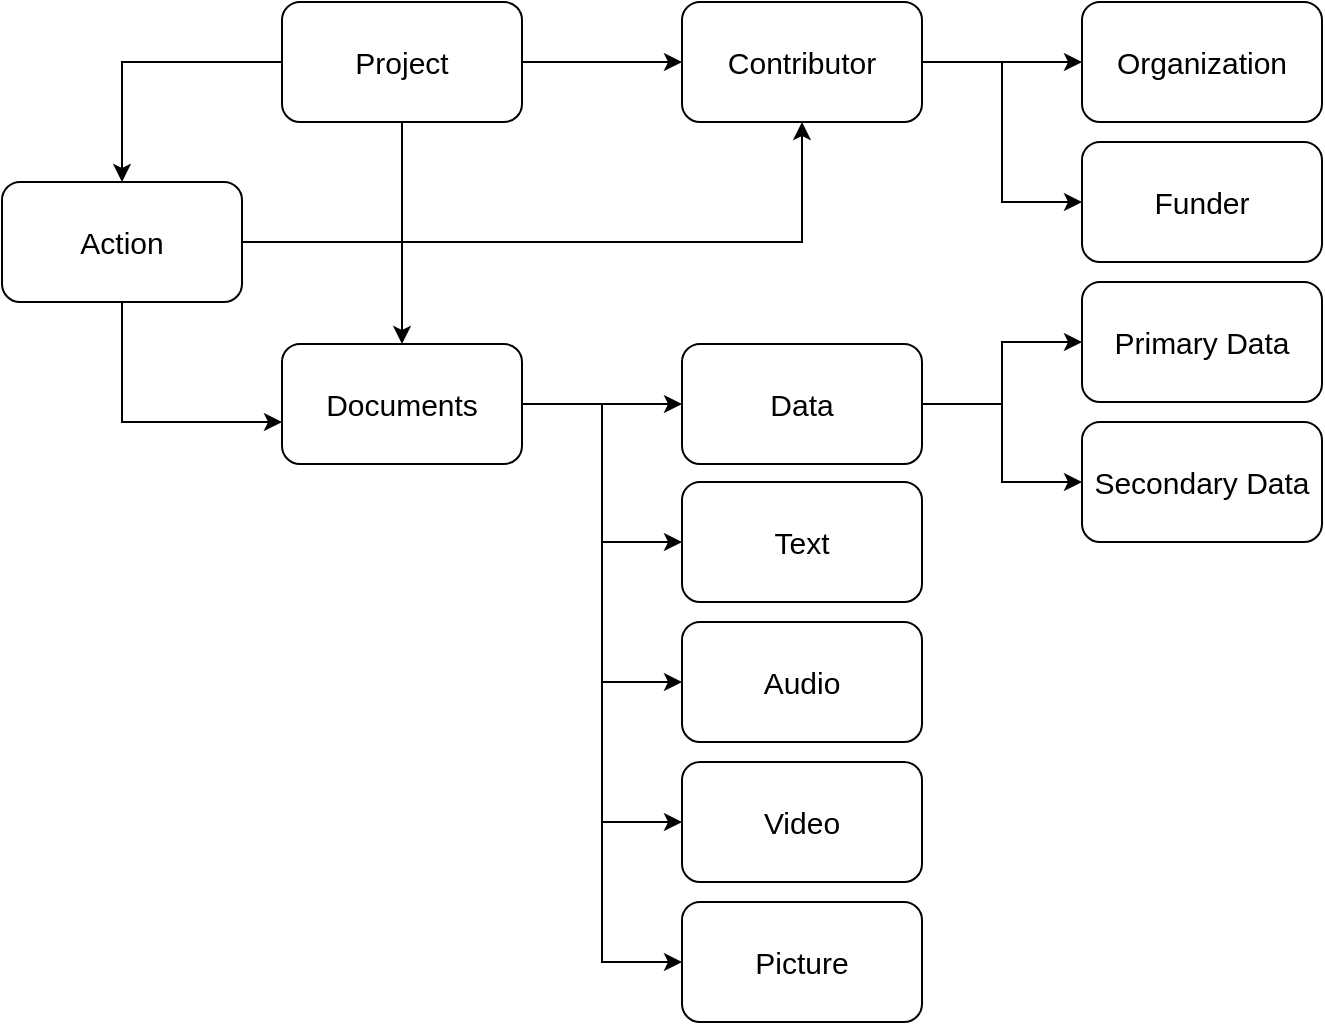 <mxfile version="22.0.3" type="device">
  <diagram name="Page-1" id="0v4CuvBVWxd_3DYM-ltW">
    <mxGraphModel dx="866" dy="642" grid="1" gridSize="10" guides="1" tooltips="1" connect="1" arrows="1" fold="1" page="1" pageScale="1" pageWidth="850" pageHeight="1100" math="0" shadow="0">
      <root>
        <mxCell id="0" />
        <mxCell id="1" parent="0" />
        <mxCell id="Fg1O7Bf8251zc6ZZyEgf-4" value="" style="edgeStyle=orthogonalEdgeStyle;rounded=0;orthogonalLoop=1;jettySize=auto;html=1;fontSize=15;" edge="1" parent="1" source="Fg1O7Bf8251zc6ZZyEgf-2" target="Fg1O7Bf8251zc6ZZyEgf-3">
          <mxGeometry relative="1" as="geometry" />
        </mxCell>
        <mxCell id="Fg1O7Bf8251zc6ZZyEgf-14" style="edgeStyle=orthogonalEdgeStyle;rounded=0;orthogonalLoop=1;jettySize=auto;html=1;exitX=0.5;exitY=1;exitDx=0;exitDy=0;entryX=0.5;entryY=0;entryDx=0;entryDy=0;fontSize=15;" edge="1" parent="1" source="Fg1O7Bf8251zc6ZZyEgf-2" target="Fg1O7Bf8251zc6ZZyEgf-15">
          <mxGeometry relative="1" as="geometry">
            <mxPoint x="240" y="280" as="targetPoint" />
          </mxGeometry>
        </mxCell>
        <mxCell id="Fg1O7Bf8251zc6ZZyEgf-36" style="edgeStyle=orthogonalEdgeStyle;rounded=0;orthogonalLoop=1;jettySize=auto;html=1;exitX=0;exitY=0.5;exitDx=0;exitDy=0;entryX=0.5;entryY=0;entryDx=0;entryDy=0;fontSize=15;" edge="1" parent="1" source="Fg1O7Bf8251zc6ZZyEgf-2" target="Fg1O7Bf8251zc6ZZyEgf-35">
          <mxGeometry relative="1" as="geometry" />
        </mxCell>
        <mxCell id="Fg1O7Bf8251zc6ZZyEgf-2" value="Project" style="rounded=1;whiteSpace=wrap;html=1;fontSize=15;" vertex="1" parent="1">
          <mxGeometry x="180" y="40" width="120" height="60" as="geometry" />
        </mxCell>
        <mxCell id="Fg1O7Bf8251zc6ZZyEgf-6" value="" style="edgeStyle=orthogonalEdgeStyle;rounded=0;orthogonalLoop=1;jettySize=auto;html=1;fontSize=15;" edge="1" parent="1" source="Fg1O7Bf8251zc6ZZyEgf-3" target="Fg1O7Bf8251zc6ZZyEgf-5">
          <mxGeometry relative="1" as="geometry" />
        </mxCell>
        <mxCell id="Fg1O7Bf8251zc6ZZyEgf-39" style="edgeStyle=orthogonalEdgeStyle;rounded=0;orthogonalLoop=1;jettySize=auto;html=1;exitX=1;exitY=0.5;exitDx=0;exitDy=0;entryX=0;entryY=0.5;entryDx=0;entryDy=0;fontSize=15;" edge="1" parent="1" source="Fg1O7Bf8251zc6ZZyEgf-3" target="Fg1O7Bf8251zc6ZZyEgf-9">
          <mxGeometry relative="1" as="geometry" />
        </mxCell>
        <mxCell id="Fg1O7Bf8251zc6ZZyEgf-3" value="Contributor" style="rounded=1;whiteSpace=wrap;html=1;fontSize=15;" vertex="1" parent="1">
          <mxGeometry x="380" y="40" width="120" height="60" as="geometry" />
        </mxCell>
        <mxCell id="Fg1O7Bf8251zc6ZZyEgf-5" value="Organization" style="rounded=1;whiteSpace=wrap;html=1;fontSize=15;" vertex="1" parent="1">
          <mxGeometry x="580" y="40" width="120" height="60" as="geometry" />
        </mxCell>
        <mxCell id="Fg1O7Bf8251zc6ZZyEgf-9" value="Funder" style="rounded=1;whiteSpace=wrap;html=1;fontSize=15;" vertex="1" parent="1">
          <mxGeometry x="580" y="110" width="120" height="60" as="geometry" />
        </mxCell>
        <mxCell id="Fg1O7Bf8251zc6ZZyEgf-17" value="" style="edgeStyle=orthogonalEdgeStyle;rounded=0;orthogonalLoop=1;jettySize=auto;html=1;fontSize=15;" edge="1" parent="1" source="Fg1O7Bf8251zc6ZZyEgf-15" target="Fg1O7Bf8251zc6ZZyEgf-16">
          <mxGeometry relative="1" as="geometry" />
        </mxCell>
        <mxCell id="Fg1O7Bf8251zc6ZZyEgf-25" style="edgeStyle=orthogonalEdgeStyle;rounded=0;orthogonalLoop=1;jettySize=auto;html=1;exitX=1;exitY=0.5;exitDx=0;exitDy=0;entryX=0;entryY=0.5;entryDx=0;entryDy=0;fontSize=15;" edge="1" parent="1" source="Fg1O7Bf8251zc6ZZyEgf-15" target="Fg1O7Bf8251zc6ZZyEgf-23">
          <mxGeometry relative="1" as="geometry" />
        </mxCell>
        <mxCell id="Fg1O7Bf8251zc6ZZyEgf-27" style="edgeStyle=orthogonalEdgeStyle;rounded=0;orthogonalLoop=1;jettySize=auto;html=1;exitX=1;exitY=0.5;exitDx=0;exitDy=0;entryX=0;entryY=0.5;entryDx=0;entryDy=0;fontSize=15;" edge="1" parent="1" source="Fg1O7Bf8251zc6ZZyEgf-15" target="Fg1O7Bf8251zc6ZZyEgf-26">
          <mxGeometry relative="1" as="geometry" />
        </mxCell>
        <mxCell id="Fg1O7Bf8251zc6ZZyEgf-31" style="edgeStyle=orthogonalEdgeStyle;rounded=0;orthogonalLoop=1;jettySize=auto;html=1;exitX=1;exitY=0.5;exitDx=0;exitDy=0;entryX=0;entryY=0.5;entryDx=0;entryDy=0;fontSize=15;" edge="1" parent="1" source="Fg1O7Bf8251zc6ZZyEgf-15" target="Fg1O7Bf8251zc6ZZyEgf-29">
          <mxGeometry relative="1" as="geometry" />
        </mxCell>
        <mxCell id="Fg1O7Bf8251zc6ZZyEgf-32" style="edgeStyle=orthogonalEdgeStyle;rounded=0;orthogonalLoop=1;jettySize=auto;html=1;exitX=1;exitY=0.5;exitDx=0;exitDy=0;entryX=0;entryY=0.5;entryDx=0;entryDy=0;fontSize=15;" edge="1" parent="1" source="Fg1O7Bf8251zc6ZZyEgf-15" target="Fg1O7Bf8251zc6ZZyEgf-30">
          <mxGeometry relative="1" as="geometry" />
        </mxCell>
        <mxCell id="Fg1O7Bf8251zc6ZZyEgf-15" value="Documents" style="rounded=1;whiteSpace=wrap;html=1;fontSize=15;" vertex="1" parent="1">
          <mxGeometry x="180" y="211" width="120" height="60" as="geometry" />
        </mxCell>
        <mxCell id="Fg1O7Bf8251zc6ZZyEgf-19" value="" style="edgeStyle=orthogonalEdgeStyle;rounded=0;orthogonalLoop=1;jettySize=auto;html=1;fontSize=15;" edge="1" parent="1" source="Fg1O7Bf8251zc6ZZyEgf-16" target="Fg1O7Bf8251zc6ZZyEgf-18">
          <mxGeometry relative="1" as="geometry" />
        </mxCell>
        <mxCell id="Fg1O7Bf8251zc6ZZyEgf-22" style="edgeStyle=orthogonalEdgeStyle;rounded=0;orthogonalLoop=1;jettySize=auto;html=1;exitX=1;exitY=0.5;exitDx=0;exitDy=0;entryX=0;entryY=0.5;entryDx=0;entryDy=0;fontSize=15;" edge="1" parent="1" source="Fg1O7Bf8251zc6ZZyEgf-16" target="Fg1O7Bf8251zc6ZZyEgf-21">
          <mxGeometry relative="1" as="geometry" />
        </mxCell>
        <mxCell id="Fg1O7Bf8251zc6ZZyEgf-16" value="Data" style="rounded=1;whiteSpace=wrap;html=1;fontSize=15;" vertex="1" parent="1">
          <mxGeometry x="380" y="211" width="120" height="60" as="geometry" />
        </mxCell>
        <mxCell id="Fg1O7Bf8251zc6ZZyEgf-18" value="Primary Data" style="rounded=1;whiteSpace=wrap;html=1;fontSize=15;" vertex="1" parent="1">
          <mxGeometry x="580" y="180" width="120" height="60" as="geometry" />
        </mxCell>
        <mxCell id="Fg1O7Bf8251zc6ZZyEgf-21" value="Secondary Data" style="rounded=1;whiteSpace=wrap;html=1;fontSize=15;" vertex="1" parent="1">
          <mxGeometry x="580" y="250" width="120" height="60" as="geometry" />
        </mxCell>
        <mxCell id="Fg1O7Bf8251zc6ZZyEgf-23" value="Text" style="rounded=1;whiteSpace=wrap;html=1;fontSize=15;" vertex="1" parent="1">
          <mxGeometry x="380" y="280" width="120" height="60" as="geometry" />
        </mxCell>
        <mxCell id="Fg1O7Bf8251zc6ZZyEgf-26" value="Audio" style="rounded=1;whiteSpace=wrap;html=1;fontSize=15;" vertex="1" parent="1">
          <mxGeometry x="380" y="350" width="120" height="60" as="geometry" />
        </mxCell>
        <mxCell id="Fg1O7Bf8251zc6ZZyEgf-29" value="Video" style="rounded=1;whiteSpace=wrap;html=1;fontSize=15;" vertex="1" parent="1">
          <mxGeometry x="380" y="420" width="120" height="60" as="geometry" />
        </mxCell>
        <mxCell id="Fg1O7Bf8251zc6ZZyEgf-30" value="Picture" style="rounded=1;whiteSpace=wrap;html=1;fontSize=15;" vertex="1" parent="1">
          <mxGeometry x="380" y="490" width="120" height="60" as="geometry" />
        </mxCell>
        <mxCell id="Fg1O7Bf8251zc6ZZyEgf-37" style="edgeStyle=orthogonalEdgeStyle;rounded=0;orthogonalLoop=1;jettySize=auto;html=1;exitX=1;exitY=0.5;exitDx=0;exitDy=0;fontSize=15;" edge="1" parent="1" source="Fg1O7Bf8251zc6ZZyEgf-35" target="Fg1O7Bf8251zc6ZZyEgf-3">
          <mxGeometry relative="1" as="geometry" />
        </mxCell>
        <mxCell id="Fg1O7Bf8251zc6ZZyEgf-35" value="Action" style="rounded=1;whiteSpace=wrap;html=1;fontSize=15;" vertex="1" parent="1">
          <mxGeometry x="40" y="130" width="120" height="60" as="geometry" />
        </mxCell>
        <mxCell id="Fg1O7Bf8251zc6ZZyEgf-38" style="edgeStyle=orthogonalEdgeStyle;rounded=0;orthogonalLoop=1;jettySize=auto;html=1;exitX=0.5;exitY=1;exitDx=0;exitDy=0;entryX=0;entryY=0.65;entryDx=0;entryDy=0;entryPerimeter=0;fontSize=15;" edge="1" parent="1" source="Fg1O7Bf8251zc6ZZyEgf-35" target="Fg1O7Bf8251zc6ZZyEgf-15">
          <mxGeometry relative="1" as="geometry" />
        </mxCell>
      </root>
    </mxGraphModel>
  </diagram>
</mxfile>
